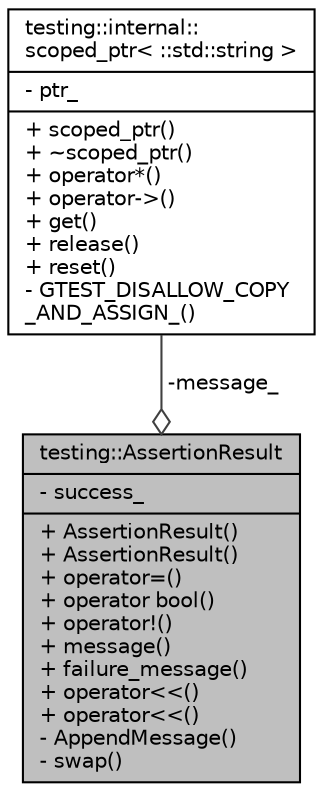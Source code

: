 digraph "testing::AssertionResult"
{
  edge [fontname="Helvetica",fontsize="10",labelfontname="Helvetica",labelfontsize="10"];
  node [fontname="Helvetica",fontsize="10",shape=record];
  Node1 [label="{testing::AssertionResult\n|- success_\l|+ AssertionResult()\l+ AssertionResult()\l+ operator=()\l+ operator bool()\l+ operator!()\l+ message()\l+ failure_message()\l+ operator\<\<()\l+ operator\<\<()\l- AppendMessage()\l- swap()\l}",height=0.2,width=0.4,color="black", fillcolor="grey75", style="filled", fontcolor="black"];
  Node2 -> Node1 [color="grey25",fontsize="10",style="solid",label=" -message_" ,arrowhead="odiamond",fontname="Helvetica"];
  Node2 [label="{testing::internal::\lscoped_ptr\< ::std::string \>\n|- ptr_\l|+ scoped_ptr()\l+ ~scoped_ptr()\l+ operator*()\l+ operator-\>()\l+ get()\l+ release()\l+ reset()\l- GTEST_DISALLOW_COPY\l_AND_ASSIGN_()\l}",height=0.2,width=0.4,color="black", fillcolor="white", style="filled",URL="$de/d6a/classtesting_1_1internal_1_1scoped__ptr.html"];
}

